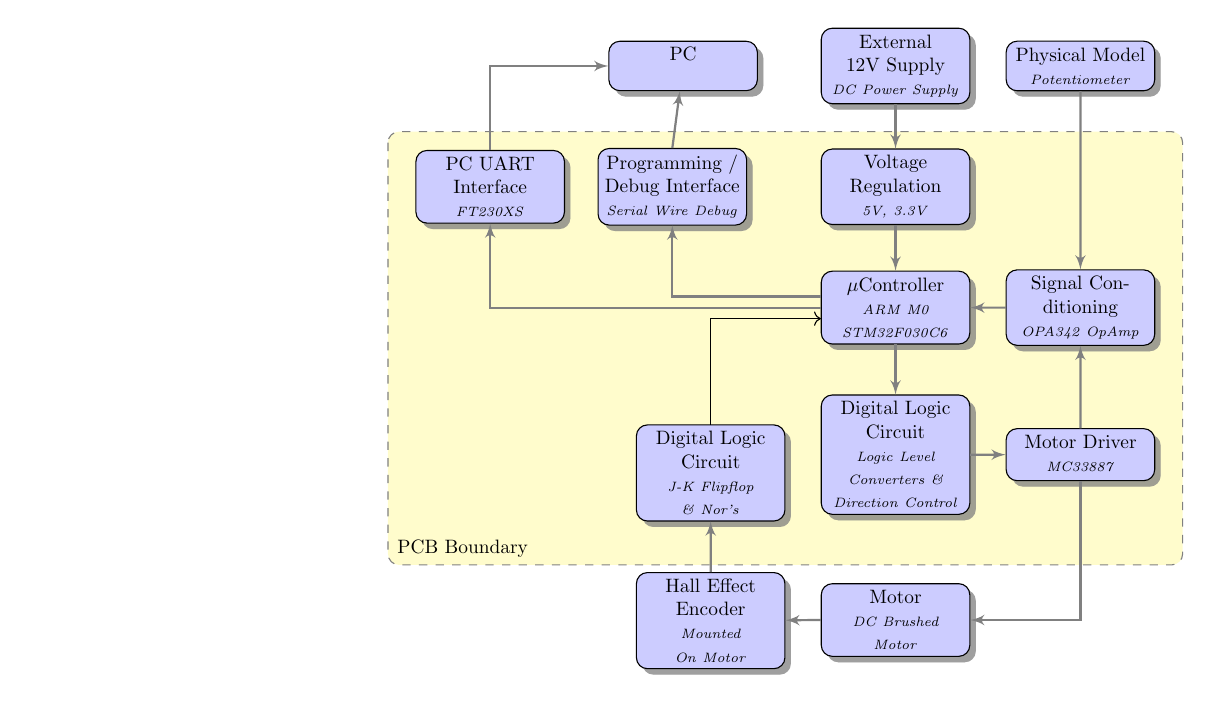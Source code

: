 \usetikzlibrary{shadows,arrows}
% Define the layers to draw the diagram
\pgfdeclarelayer{background}
\pgfdeclarelayer{foreground}
\pgfsetlayers{background,main,foreground}

% Define block styles  
\tikzstyle{block}=[draw, fill=blue!20, text width=7.0em, text centered,
minimum height=1.5em,drop shadow]
\tikzstyle{blocks} = [block, rounded corners, drop shadow]
\tikzstyle{texto} = [above, text width=6em, text centered]
\tikzstyle{linepart} = [draw, thick, color=black!50, -latex', dashed]
\tikzstyle{line} = [draw, thick, color=black!50, -latex']
\tikzstyle{ur}=[draw, text centered, minimum height=0.01em]

% Define distances for bordering
\newcommand{\blockdist}{1.3}
\newcommand{\edgedist}{1.5}

\newcommand{\external}[2]{node (e#1) [blocks]
	{External 12V Supply\\{\scriptsize\textit{#2}}}}

\newcommand{\regulator}[2]{node (r#1) [blocks]
	{Voltage Regulation\\{\scriptsize\textit{#2}}}}

\newcommand{\uC}[2]{node (uC#1) [blocks]
	{$\mu$Controller\\{\scriptsize\textit{#2}}}}

\newcommand{\uart}[2]{node (uart#1) [blocks]
	{PC UART Interface\\{\scriptsize\textit{#2}}}}

\newcommand{\prog}[2]{node (prog#1) [blocks]
	{Programming / Debug Interface\\{\scriptsize\textit{#2}}}}

\newcommand{\motor}[2]{node (motor#1) [blocks]
	{Motor\\{\scriptsize\textit{#2}}}}

\newcommand{\sigcond}[2]{node (sigcond#1) [blocks]
	{Signal Conditioning\\{\scriptsize\textit{#2}}}}

\newcommand{\encdig}[2]{node (encdig#1) [blocks]
	{Digital Logic Circuit\\{\scriptsize\textit{#2}}}}

\newcommand{\pc}[2]{node (pc#1) [blocks]
	{PC\\{\scriptsize\textit{#2}}}}

\newcommand{\physical}[2]{node (physical#1) [blocks]
	{Physical Model\\{\scriptsize\textit{#2}}}}

\newcommand{\motordriver}[2]{node (motordriver#1) [blocks]
	{Motor Driver\\{\scriptsize\textit{#2}}}}

\newcommand{\digitlogic}[2]{node (digitlogic#1) [blocks]
	{Digital Logic Circuit\\{\scriptsize\textit{#2}}}}

\newcommand{\encoder}[2]{node (encoder#1) [blocks]
	{Hall Effect Encoder\\{\scriptsize\textit{#2}}}}
% Draw background
\newcommand{\background}[5]{%
	\begin{pgfonlayer}{background}
		% Left-top corner of the background rectangle
		\path (#1.west |- #2.north)+(-0.5,0.5) node (a1) {};
		% Right-bottom corner of the background rectanle
		\path (#3.east |- #4.south)+(+0.5,-0.25) node (a2) {};
		% Draw the background
		\path[fill=yellow!20,rounded corners, draw=black!50, dashed]
		(a1) rectangle (a2);
		\path (a1.east |- a1.south)+(0.8,-0.3) node (u1)[texto]
		{\scriptsize\textit{Unidad #5}};
\end{pgfonlayer}}

\newcommand{\transreceptor}[3]{%
	\path [linepart] (#1.east) -- node [above]
	{\scriptsize Transreceptor #2} (#3);}


\begin{tikzpicture}[scale=0.7,transform shape]

% Draw diagram elements
\path \external {1}{DC Power Supply};
\path (e1.east)+(2.0,0.0) \physical{1}{Potentiometer};
\path (e1.south)+(0.0,-1.5) \regulator{1}{5V, 3.3V};
\path (r1.south)+(0.0,-1.5) \uC{1}{ARM M0 STM32F030C6};

% PC 
\path (e1.west)+(-2.5,0) \pc{1}{};

% PC UART Interface
\path (r1.west)+(-6,0) \uart{1}{FT230XS};

%Programming/Debug Interface
\path (r1)+(-4.05,0) \prog{1}{Serial Wire Debug};

%Signal Conditioning
\path (uC1.east)+(2.0,0) \sigcond{1}{OPA342 OpAmp};

%JK Flipflops
\path (uC1.west)+(-2.0,-3.0) \encdig{1}{J-K Flipflop \& Nor's};

% Motor
\path (uC1.south) + (0,-5) \motor{1}{DC Brushed Motor};

% Digital Logic: Logic Level Convertes
\path (uC1.south) + (0,-2) \digitlogic{1}{Logic Level Converters \&  Direction Control};

% Motor Driver
\path (digitlogic1.east)+(2.0,0) \motordriver{1}{MC33887};

%Hall Effect Enconder
\path (encdig1.south)+ (0,-1.8) \encoder{1}{Mounted On Motor};




% Draw arrows between elements
\path [line] (e1.south) -- node [above] {} (r1);
\path [line] (r1.south) -- node [above] {} (uC1);

% uC to UART
\path [line] (uC1.west) -| node [below] {} (uart1);

% uC to Programming/Debug Interface
\path [line] (uC1.west)+(0,0.2) -| node [below]{}(prog1); 

% JK FlipFlops
%\path [line] (uC1.west)+(0,-0.2) -| node [above]{}(encdig1); 

\draw[->] (encdig1) |- ([yshift=-0.2cm]uC1.west);


\path [line] (sigcond1.west) -- node[right]{}(uC1);

\path [line] (physical1.south) -- node[above]{}(sigcond1);

% Motor Driver to signal Conditioning
\path [line] (motordriver1.north) -- node[below]{}(sigcond1);

% PC UART Interface -> PC
\path [line] (uart1.north) |- node[left]{}(pc1);

% Programming/Debug Interfac -> PC
\path [line] (prog1.north) -- node[below]{}(pc1);

% Motor Driver -> Motor
\path [line] (motordriver1.south) |- node[right]{}(motor1); 

% Microcontroller -> Digitical logic
\path [line] (uC1.south) -- node[above]{}(digitlogic1);

\path [line] (digitlogic1.east) -- node[left]{}(motordriver1);


\path [line] (encoder1.north) -- node[below]{}(encdig1);


\path [line] (motor1.west) -- node[right]{}(encoder1);

\begin{pgfonlayer}{background}
\path (uart1.west -| physical1.east) node (a) {};
\path (motor1.south -| physical1.south)+(+0.5,-0.3) node (b) {};
\path (digitlogic1.south |- motor1.east)+(+0.5,0.5) node (c) {};

\path[fill=yellow!20,rounded corners, draw=black!50, dashed]
([xshift=-0.5cm,yshift=1cm]uart1.west) rectangle ([xshift=0.5cm,yshift=-2cm]motordriver1.east);           
\path (digitlogic1.north west)+(-0.2,0.2) node (a) {};

\end{pgfonlayer}

\path ([xshift=-4.5cm,yshift=-0.5cm]encdig1.south) node (meep) {PCB Boundary};

%\path (wa.south)+(0,-\blockdist/5) node (meep) {System Boundary};


\end{tikzpicture}